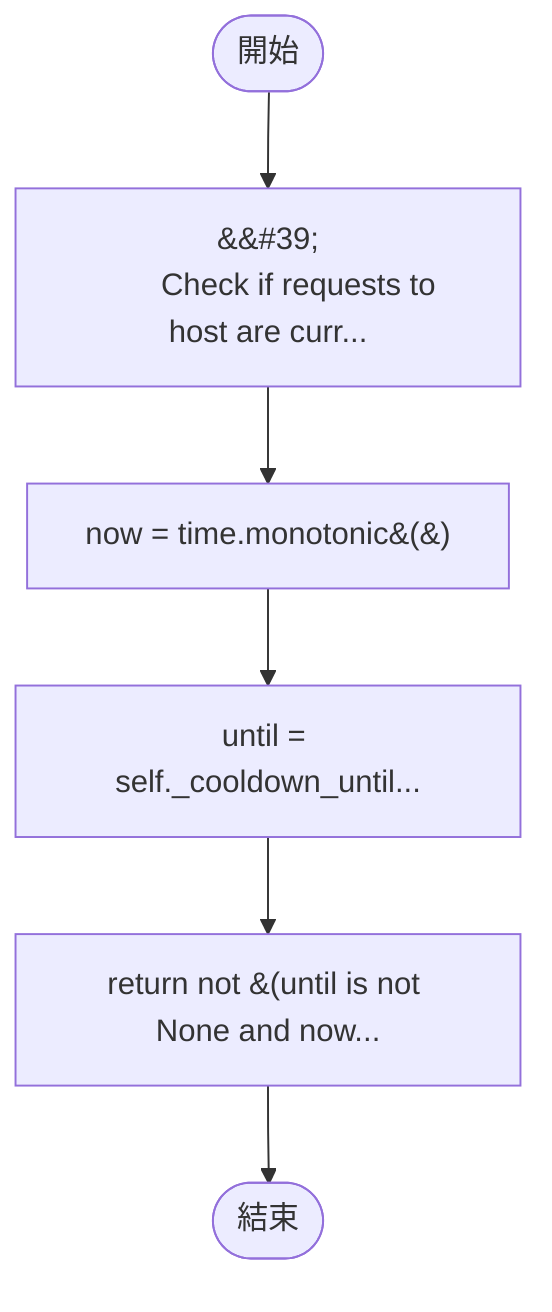 flowchart TB
    n1([開始])
    n2([結束])
    n3[&amp;&#35;39;\n        Check if requests to host are curr...]
    n4[now = time.monotonic&#40;&#41;]
    n5[until = self._cooldown_until...]
    n6[return not &#40;until is not None and now...]
    n1 --> n3
    n3 --> n4
    n4 --> n5
    n5 --> n6
    n6 --> n2